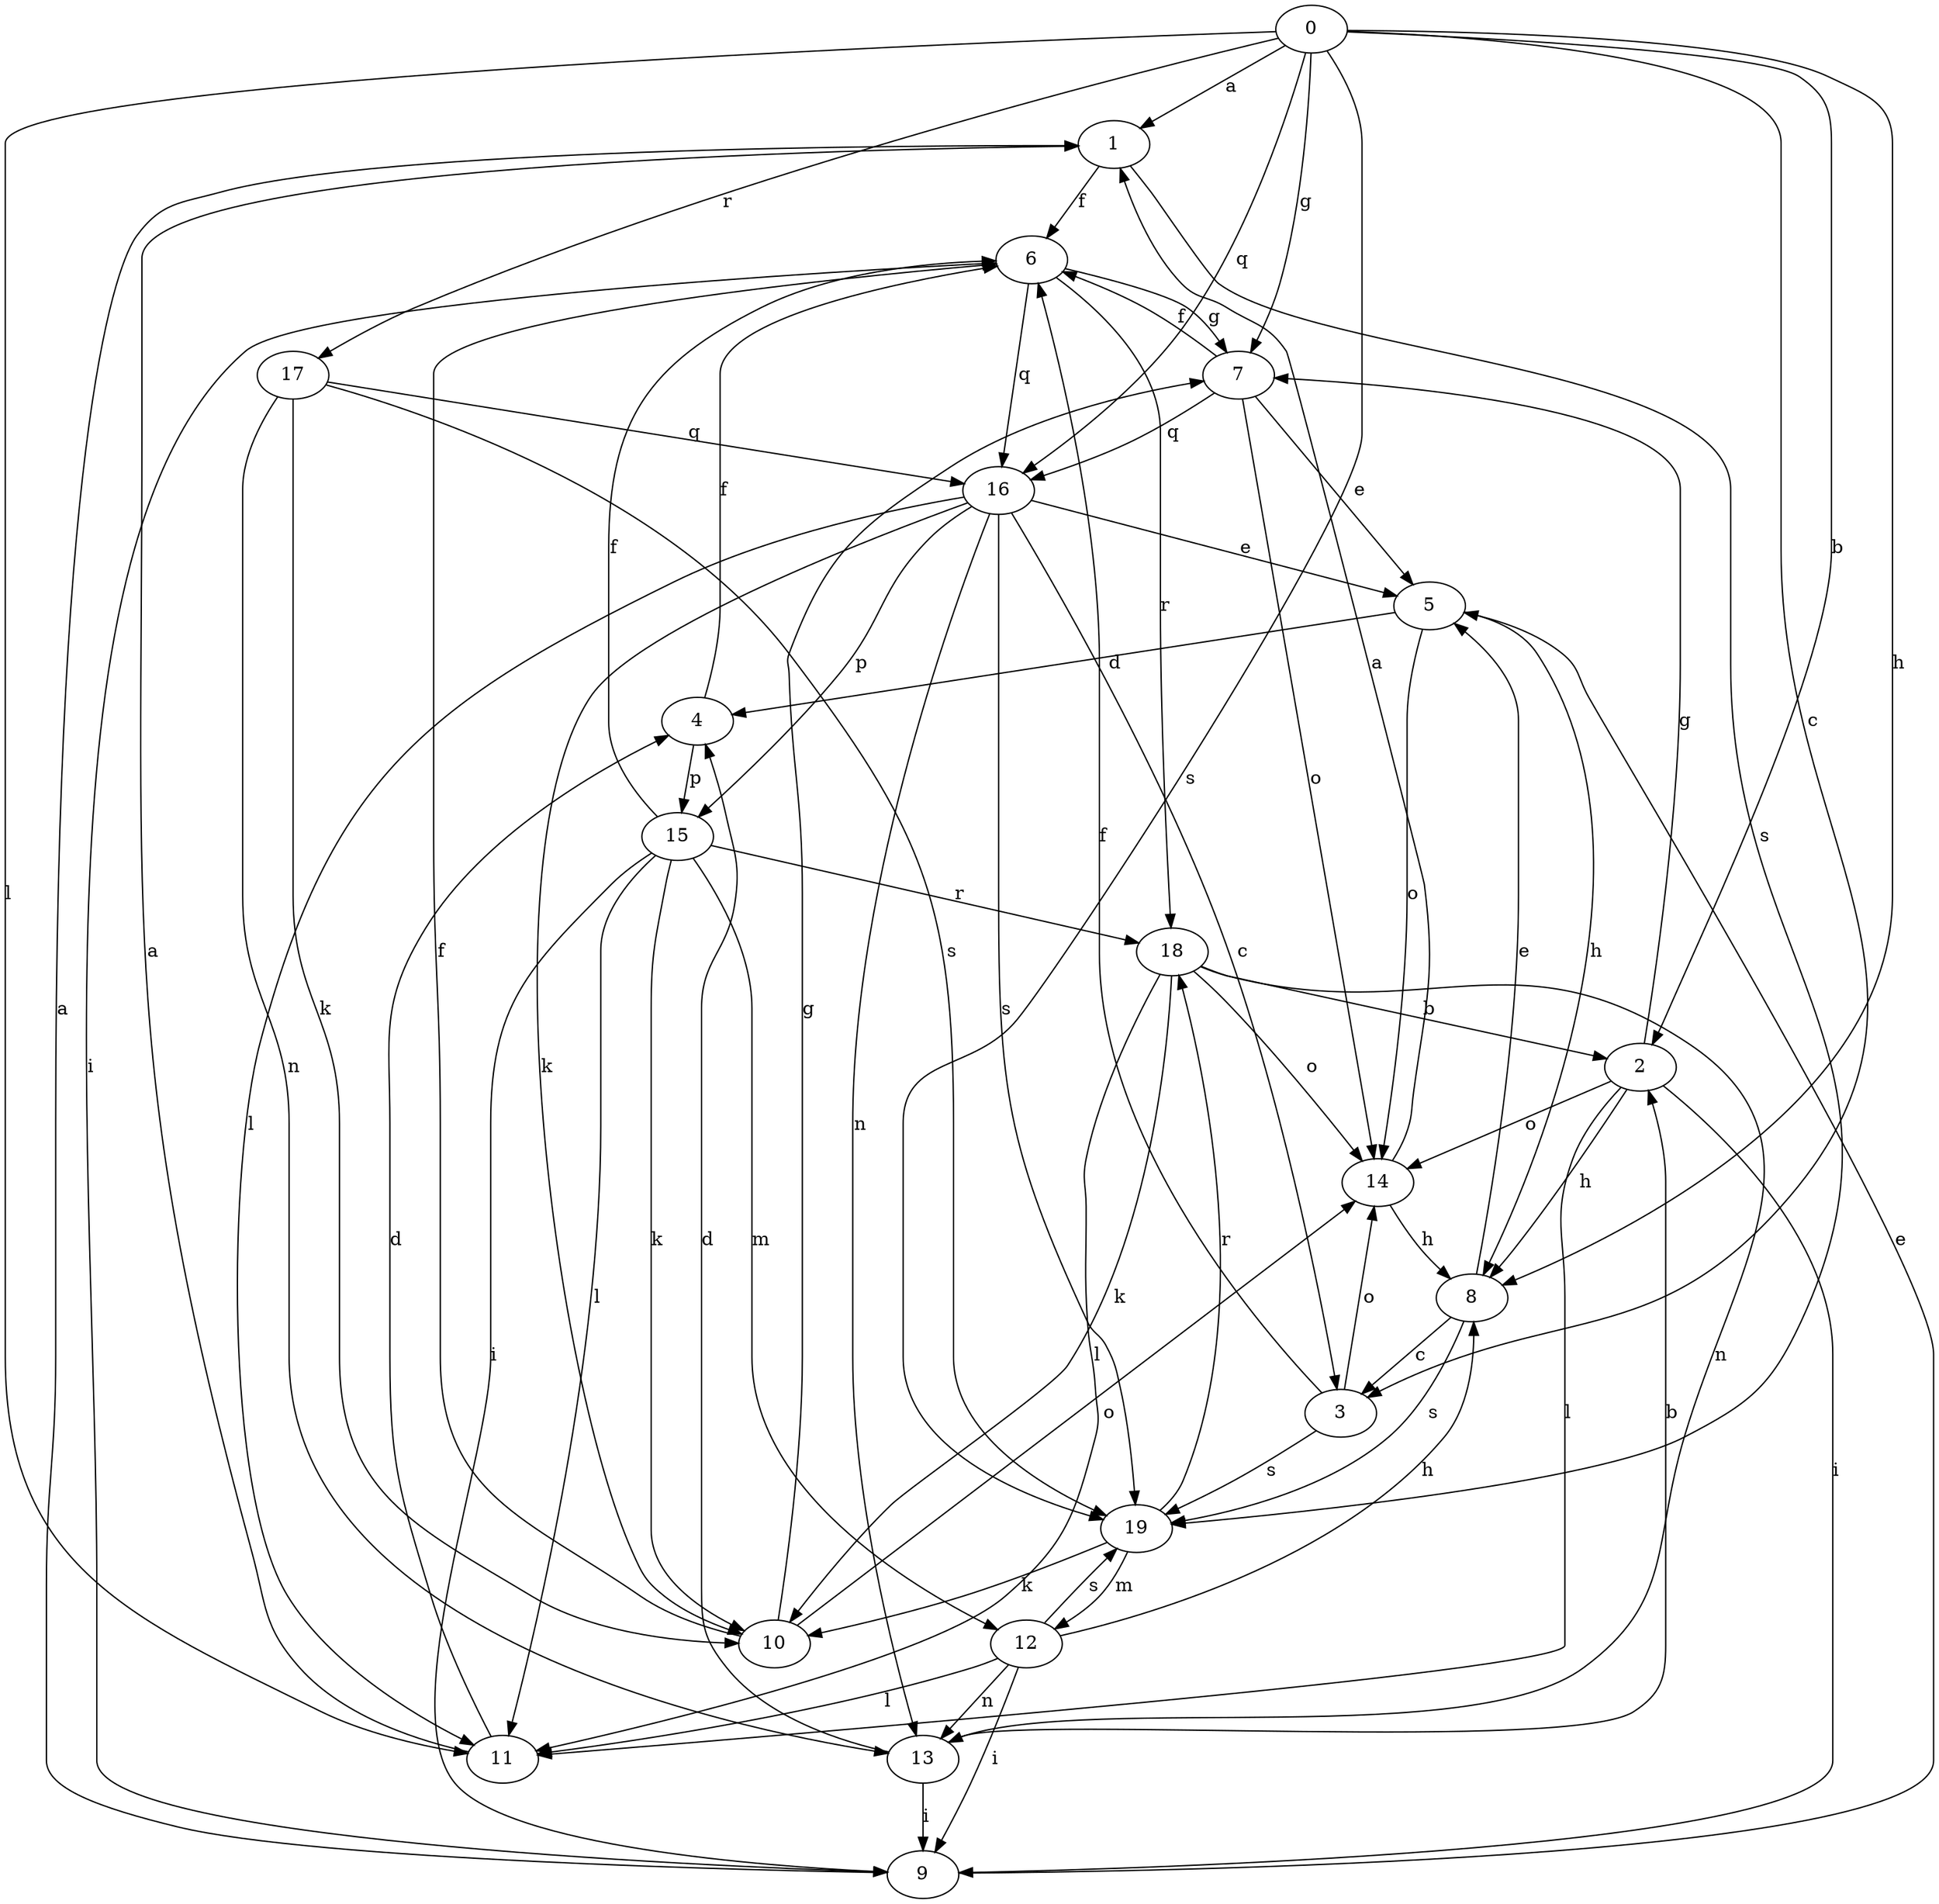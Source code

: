 strict digraph  {
0;
1;
2;
3;
4;
5;
6;
7;
8;
9;
10;
11;
12;
13;
14;
15;
16;
17;
18;
19;
0 -> 1  [label=a];
0 -> 2  [label=b];
0 -> 3  [label=c];
0 -> 7  [label=g];
0 -> 8  [label=h];
0 -> 11  [label=l];
0 -> 16  [label=q];
0 -> 17  [label=r];
0 -> 19  [label=s];
1 -> 6  [label=f];
1 -> 19  [label=s];
2 -> 7  [label=g];
2 -> 8  [label=h];
2 -> 9  [label=i];
2 -> 11  [label=l];
2 -> 14  [label=o];
3 -> 6  [label=f];
3 -> 14  [label=o];
3 -> 19  [label=s];
4 -> 6  [label=f];
4 -> 15  [label=p];
5 -> 4  [label=d];
5 -> 8  [label=h];
5 -> 14  [label=o];
6 -> 7  [label=g];
6 -> 9  [label=i];
6 -> 16  [label=q];
6 -> 18  [label=r];
7 -> 5  [label=e];
7 -> 6  [label=f];
7 -> 14  [label=o];
7 -> 16  [label=q];
8 -> 3  [label=c];
8 -> 5  [label=e];
8 -> 19  [label=s];
9 -> 1  [label=a];
9 -> 5  [label=e];
10 -> 6  [label=f];
10 -> 7  [label=g];
10 -> 14  [label=o];
11 -> 1  [label=a];
11 -> 4  [label=d];
12 -> 8  [label=h];
12 -> 9  [label=i];
12 -> 11  [label=l];
12 -> 13  [label=n];
12 -> 19  [label=s];
13 -> 2  [label=b];
13 -> 4  [label=d];
13 -> 9  [label=i];
14 -> 1  [label=a];
14 -> 8  [label=h];
15 -> 6  [label=f];
15 -> 9  [label=i];
15 -> 10  [label=k];
15 -> 11  [label=l];
15 -> 12  [label=m];
15 -> 18  [label=r];
16 -> 3  [label=c];
16 -> 5  [label=e];
16 -> 10  [label=k];
16 -> 11  [label=l];
16 -> 13  [label=n];
16 -> 15  [label=p];
16 -> 19  [label=s];
17 -> 10  [label=k];
17 -> 13  [label=n];
17 -> 16  [label=q];
17 -> 19  [label=s];
18 -> 2  [label=b];
18 -> 10  [label=k];
18 -> 11  [label=l];
18 -> 13  [label=n];
18 -> 14  [label=o];
19 -> 10  [label=k];
19 -> 12  [label=m];
19 -> 18  [label=r];
}
